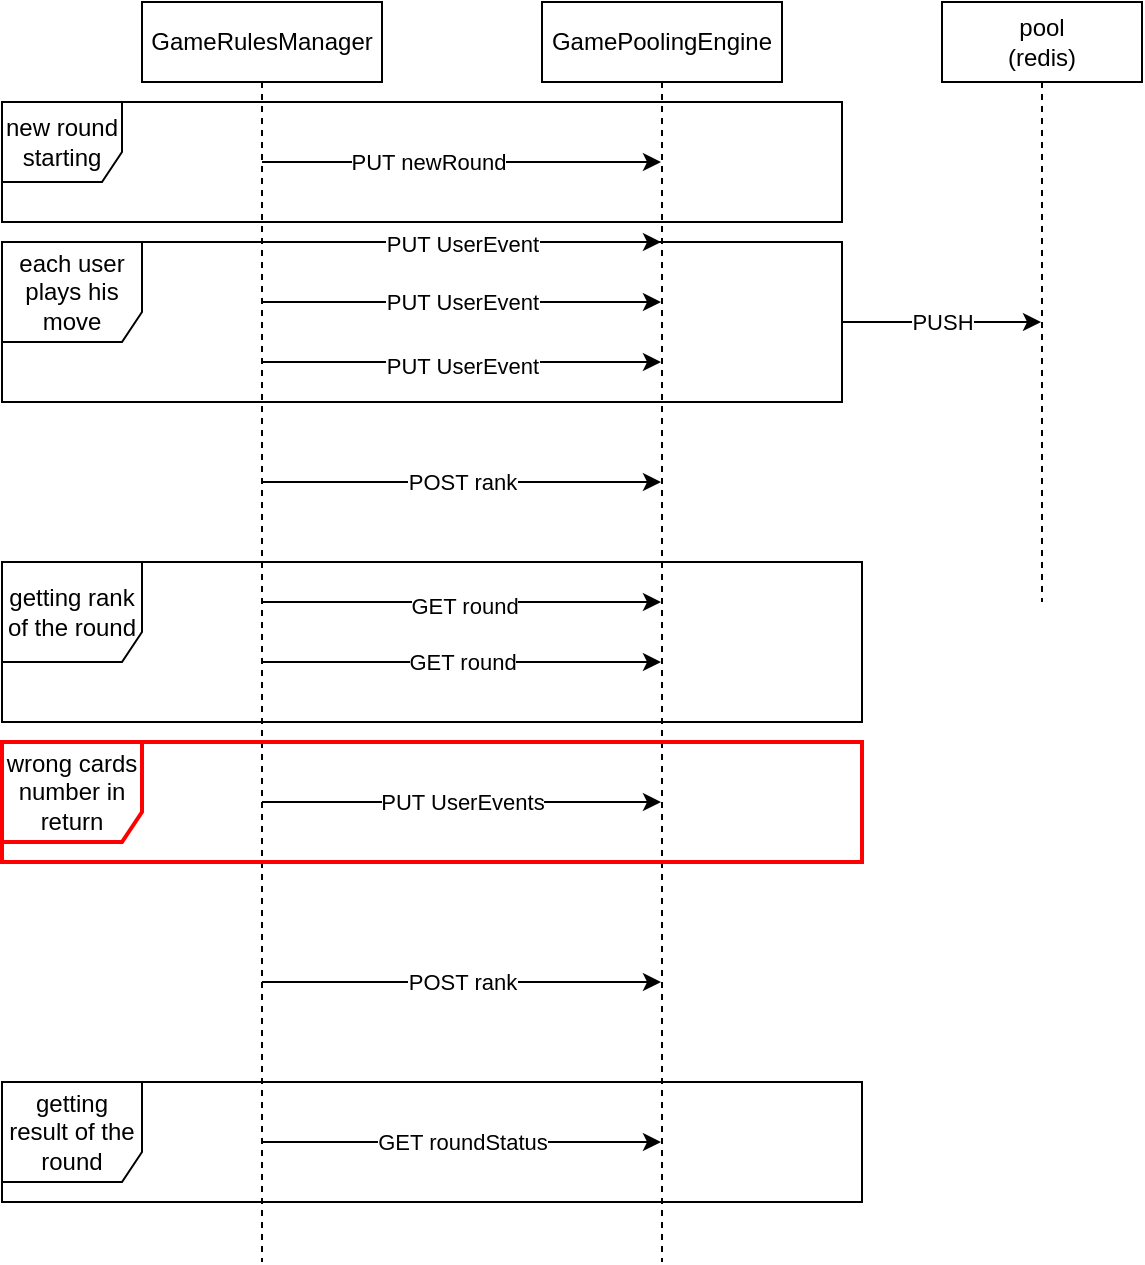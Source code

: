 <mxfile version="13.7.5" type="device"><diagram id="fYsU_YmlaCO2ou3-THaT" name="Page-1"><mxGraphModel dx="1343" dy="468" grid="1" gridSize="10" guides="1" tooltips="1" connect="1" arrows="1" fold="1" page="1" pageScale="1" pageWidth="827" pageHeight="1169" math="0" shadow="0"><root><mxCell id="0"/><mxCell id="1" parent="0"/><mxCell id="cVha-XpoGcN2imuNNwaN-24" value="getting result of the round" style="shape=umlFrame;whiteSpace=wrap;html=1;width=70;height=50;" vertex="1" parent="1"><mxGeometry x="-30" y="620" width="430" height="60" as="geometry"/></mxCell><mxCell id="cVha-XpoGcN2imuNNwaN-19" value="getting rank of the round" style="shape=umlFrame;whiteSpace=wrap;html=1;width=70;height=50;" vertex="1" parent="1"><mxGeometry x="-30" y="360" width="430" height="80" as="geometry"/></mxCell><mxCell id="cVha-XpoGcN2imuNNwaN-20" value="PUSH" style="edgeStyle=orthogonalEdgeStyle;rounded=0;orthogonalLoop=1;jettySize=auto;html=1;" edge="1" parent="1" source="cVha-XpoGcN2imuNNwaN-18" target="cVha-XpoGcN2imuNNwaN-2"><mxGeometry relative="1" as="geometry"><Array as="points"><mxPoint x="450" y="240"/><mxPoint x="450" y="240"/></Array></mxGeometry></mxCell><mxCell id="cVha-XpoGcN2imuNNwaN-18" value="each user plays his move" style="shape=umlFrame;whiteSpace=wrap;html=1;width=70;height=50;" vertex="1" parent="1"><mxGeometry x="-30" y="200" width="420" height="80" as="geometry"/></mxCell><mxCell id="cVha-XpoGcN2imuNNwaN-17" value="new round starting" style="shape=umlFrame;whiteSpace=wrap;html=1;width=60;height=40;" vertex="1" parent="1"><mxGeometry x="-30" y="130" width="420" height="60" as="geometry"/></mxCell><mxCell id="cVha-XpoGcN2imuNNwaN-1" value="GamePoolingEngine" style="shape=umlLifeline;perimeter=lifelinePerimeter;whiteSpace=wrap;html=1;container=1;collapsible=0;recursiveResize=0;outlineConnect=0;" vertex="1" parent="1"><mxGeometry x="240" y="80" width="120" height="630" as="geometry"/></mxCell><mxCell id="cVha-XpoGcN2imuNNwaN-2" value="pool&lt;br&gt;(redis)" style="shape=umlLifeline;perimeter=lifelinePerimeter;whiteSpace=wrap;html=1;container=1;collapsible=0;recursiveResize=0;outlineConnect=0;" vertex="1" parent="1"><mxGeometry x="440" y="80" width="100" height="300" as="geometry"/></mxCell><mxCell id="cVha-XpoGcN2imuNNwaN-4" style="edgeStyle=orthogonalEdgeStyle;rounded=0;orthogonalLoop=1;jettySize=auto;html=1;" edge="1" parent="1" source="cVha-XpoGcN2imuNNwaN-3" target="cVha-XpoGcN2imuNNwaN-1"><mxGeometry relative="1" as="geometry"><Array as="points"><mxPoint x="190" y="160"/><mxPoint x="190" y="160"/></Array></mxGeometry></mxCell><mxCell id="cVha-XpoGcN2imuNNwaN-5" value="PUT newRound" style="edgeLabel;html=1;align=center;verticalAlign=middle;resizable=0;points=[];" vertex="1" connectable="0" parent="cVha-XpoGcN2imuNNwaN-4"><mxGeometry x="-0.095" y="-8" relative="1" as="geometry"><mxPoint x="-8" y="-8" as="offset"/></mxGeometry></mxCell><mxCell id="cVha-XpoGcN2imuNNwaN-8" style="edgeStyle=orthogonalEdgeStyle;rounded=0;orthogonalLoop=1;jettySize=auto;html=1;" edge="1" parent="1" source="cVha-XpoGcN2imuNNwaN-3" target="cVha-XpoGcN2imuNNwaN-1"><mxGeometry relative="1" as="geometry"><Array as="points"><mxPoint x="190" y="200"/><mxPoint x="190" y="200"/></Array></mxGeometry></mxCell><mxCell id="cVha-XpoGcN2imuNNwaN-9" value="PUT UserEvent" style="edgeLabel;html=1;align=center;verticalAlign=middle;resizable=0;points=[];" vertex="1" connectable="0" parent="cVha-XpoGcN2imuNNwaN-8"><mxGeometry x="-0.105" y="-1" relative="1" as="geometry"><mxPoint x="10.5" as="offset"/></mxGeometry></mxCell><mxCell id="cVha-XpoGcN2imuNNwaN-10" value="PUT UserEvent" style="edgeStyle=orthogonalEdgeStyle;rounded=0;orthogonalLoop=1;jettySize=auto;html=1;" edge="1" parent="1" source="cVha-XpoGcN2imuNNwaN-3" target="cVha-XpoGcN2imuNNwaN-1"><mxGeometry relative="1" as="geometry"><Array as="points"><mxPoint x="190" y="230"/><mxPoint x="190" y="230"/></Array></mxGeometry></mxCell><mxCell id="cVha-XpoGcN2imuNNwaN-11" style="edgeStyle=orthogonalEdgeStyle;rounded=0;orthogonalLoop=1;jettySize=auto;html=1;" edge="1" parent="1" source="cVha-XpoGcN2imuNNwaN-3" target="cVha-XpoGcN2imuNNwaN-1"><mxGeometry relative="1" as="geometry"><Array as="points"><mxPoint x="190" y="260"/><mxPoint x="190" y="260"/></Array></mxGeometry></mxCell><mxCell id="cVha-XpoGcN2imuNNwaN-12" value="PUT UserEvent" style="edgeLabel;html=1;align=center;verticalAlign=middle;resizable=0;points=[];" vertex="1" connectable="0" parent="cVha-XpoGcN2imuNNwaN-11"><mxGeometry x="-0.005" y="-2" relative="1" as="geometry"><mxPoint as="offset"/></mxGeometry></mxCell><mxCell id="cVha-XpoGcN2imuNNwaN-13" value="POST rank" style="edgeStyle=orthogonalEdgeStyle;rounded=0;orthogonalLoop=1;jettySize=auto;html=1;" edge="1" parent="1" source="cVha-XpoGcN2imuNNwaN-3" target="cVha-XpoGcN2imuNNwaN-1"><mxGeometry relative="1" as="geometry"><Array as="points"><mxPoint x="200" y="320"/><mxPoint x="200" y="320"/></Array></mxGeometry></mxCell><mxCell id="cVha-XpoGcN2imuNNwaN-14" value="GET round" style="edgeStyle=orthogonalEdgeStyle;rounded=0;orthogonalLoop=1;jettySize=auto;html=1;" edge="1" parent="1" source="cVha-XpoGcN2imuNNwaN-3" target="cVha-XpoGcN2imuNNwaN-1"><mxGeometry relative="1" as="geometry"><Array as="points"><mxPoint x="190" y="410"/><mxPoint x="190" y="410"/></Array></mxGeometry></mxCell><mxCell id="cVha-XpoGcN2imuNNwaN-15" style="edgeStyle=orthogonalEdgeStyle;rounded=0;orthogonalLoop=1;jettySize=auto;html=1;" edge="1" parent="1" source="cVha-XpoGcN2imuNNwaN-3" target="cVha-XpoGcN2imuNNwaN-1"><mxGeometry relative="1" as="geometry"><Array as="points"><mxPoint x="200" y="380"/><mxPoint x="200" y="380"/></Array></mxGeometry></mxCell><mxCell id="cVha-XpoGcN2imuNNwaN-16" value="GET round" style="edgeLabel;html=1;align=center;verticalAlign=middle;resizable=0;points=[];" vertex="1" connectable="0" parent="cVha-XpoGcN2imuNNwaN-15"><mxGeometry x="0.005" y="-2" relative="1" as="geometry"><mxPoint x="1" as="offset"/></mxGeometry></mxCell><mxCell id="cVha-XpoGcN2imuNNwaN-22" value="PUT UserEvents" style="edgeStyle=orthogonalEdgeStyle;rounded=0;orthogonalLoop=1;jettySize=auto;html=1;" edge="1" parent="1" source="cVha-XpoGcN2imuNNwaN-3" target="cVha-XpoGcN2imuNNwaN-1"><mxGeometry relative="1" as="geometry"><Array as="points"><mxPoint x="190" y="480"/><mxPoint x="190" y="480"/></Array></mxGeometry></mxCell><mxCell id="cVha-XpoGcN2imuNNwaN-23" value="GET roundStatus" style="edgeStyle=orthogonalEdgeStyle;rounded=0;orthogonalLoop=1;jettySize=auto;html=1;" edge="1" parent="1"><mxGeometry relative="1" as="geometry"><mxPoint x="99.5" y="650" as="sourcePoint"/><mxPoint x="299.5" y="650" as="targetPoint"/><Array as="points"><mxPoint x="170" y="650"/><mxPoint x="170" y="650"/></Array></mxGeometry></mxCell><mxCell id="cVha-XpoGcN2imuNNwaN-3" value="GameRulesManager" style="shape=umlLifeline;perimeter=lifelinePerimeter;whiteSpace=wrap;html=1;container=1;collapsible=0;recursiveResize=0;outlineConnect=0;" vertex="1" parent="1"><mxGeometry x="40" y="80" width="120" height="630" as="geometry"/></mxCell><mxCell id="cVha-XpoGcN2imuNNwaN-21" value="wrong cards number in return" style="shape=umlFrame;whiteSpace=wrap;html=1;width=70;height=50;strokeColor=#FF0000;strokeWidth=2;" vertex="1" parent="1"><mxGeometry x="-30" y="450" width="430" height="60" as="geometry"/></mxCell><mxCell id="cVha-XpoGcN2imuNNwaN-25" value="POST rank" style="edgeStyle=orthogonalEdgeStyle;rounded=0;orthogonalLoop=1;jettySize=auto;html=1;" edge="1" parent="1" source="cVha-XpoGcN2imuNNwaN-3" target="cVha-XpoGcN2imuNNwaN-1"><mxGeometry relative="1" as="geometry"><mxPoint x="109.5" y="330" as="sourcePoint"/><mxPoint x="309.5" y="330" as="targetPoint"/><Array as="points"><mxPoint x="190" y="570"/><mxPoint x="190" y="570"/></Array></mxGeometry></mxCell></root></mxGraphModel></diagram></mxfile>
